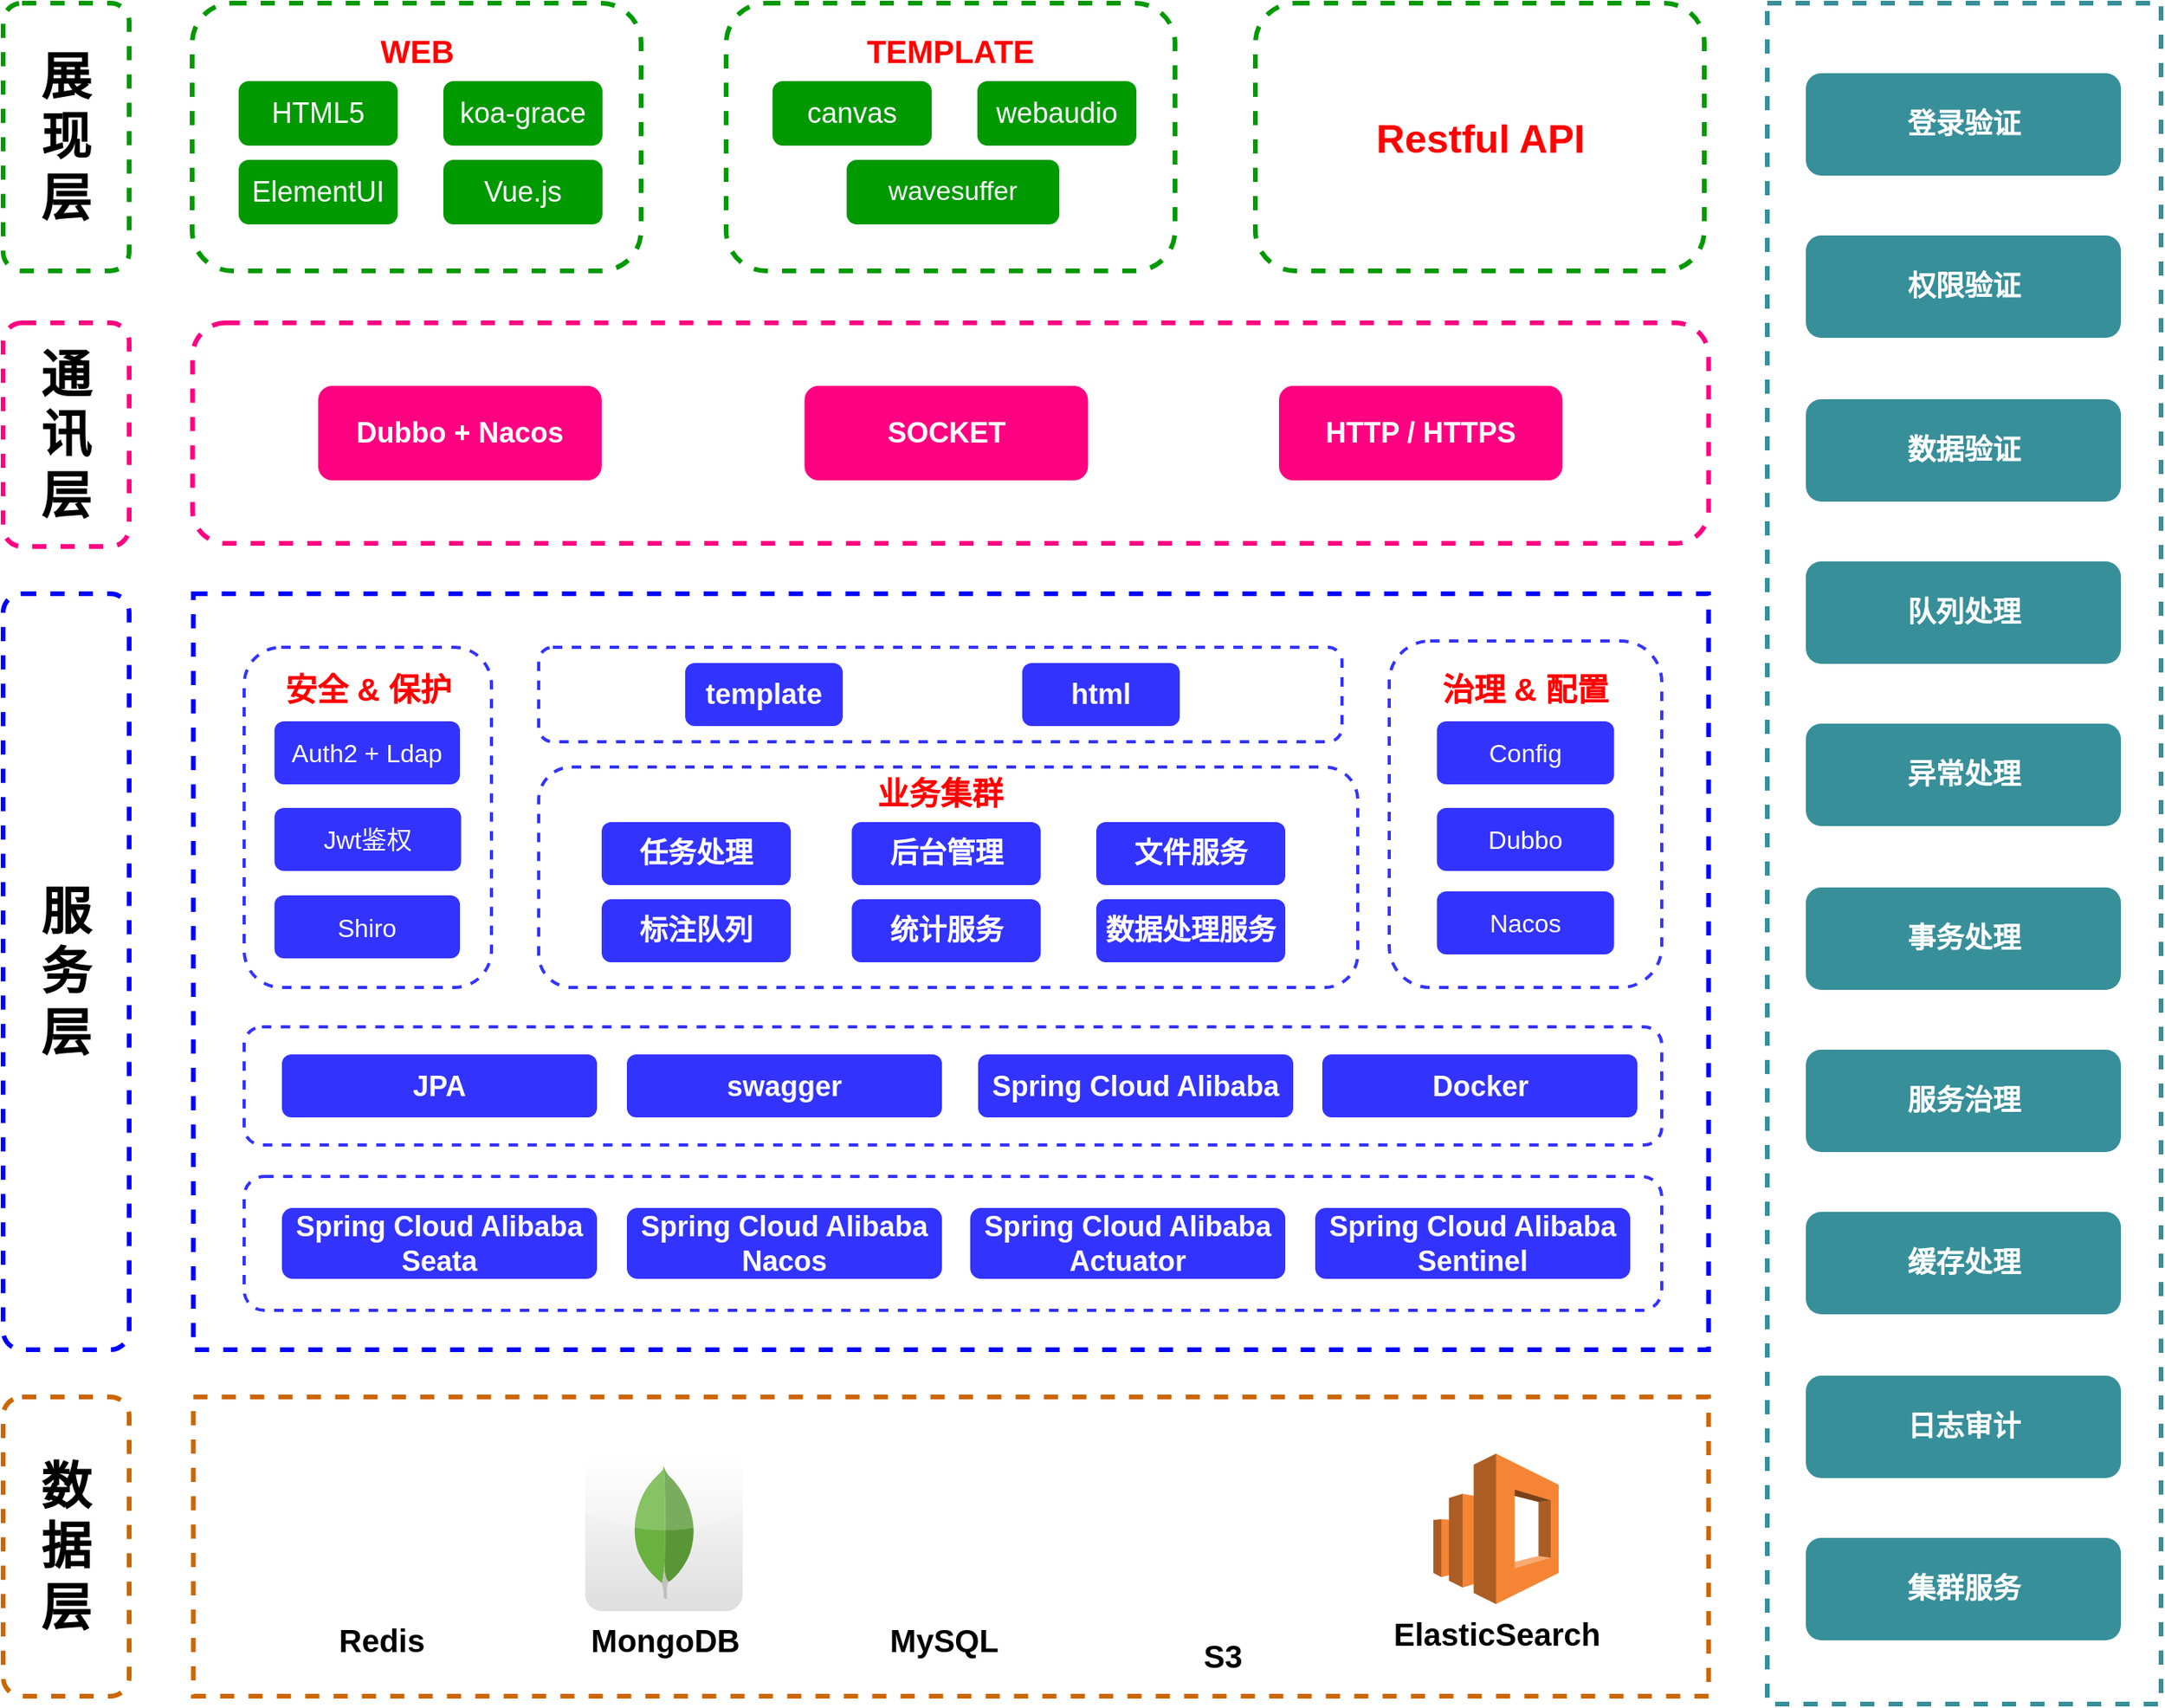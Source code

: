 <mxfile version="14.7.9" type="github">
  <diagram id="VWFQYdNJJLXw5zWF9g6I" name="第 1 页">
    <mxGraphModel dx="1483" dy="747" grid="1" gridSize="10" guides="1" tooltips="1" connect="1" arrows="1" fold="1" page="1" pageScale="1" pageWidth="1169" pageHeight="827" math="0" shadow="0">
      <root>
        <mxCell id="0" />
        <mxCell id="1" parent="0" />
        <mxCell id="Kit9_HDKUx18gntkOTAz-4" value="展&lt;br&gt;现&lt;br&gt;层" style="rounded=1;whiteSpace=wrap;html=1;shadow=0;glass=0;dashed=1;labelBackgroundColor=#FFFFFF;sketch=0;strokeWidth=3;fontSize=32;fillColor=none;strokeColor=#009900;fontStyle=1" parent="1" vertex="1">
          <mxGeometry x="90" y="75" width="80" height="170" as="geometry" />
        </mxCell>
        <mxCell id="PtlmvL8tsxnb0MDoWB0_-4" value="" style="rounded=1;whiteSpace=wrap;html=1;fontSize=15;dashed=1;strokeWidth=3;fillColor=none;strokeColor=#009900;" parent="1" vertex="1">
          <mxGeometry x="210" y="75" width="285" height="170" as="geometry" />
        </mxCell>
        <mxCell id="PtlmvL8tsxnb0MDoWB0_-2" value="WEB" style="text;html=1;strokeColor=none;fillColor=none;align=center;verticalAlign=middle;whiteSpace=wrap;rounded=0;fontSize=20;fontStyle=1;fontColor=#FF0000;" parent="1" vertex="1">
          <mxGeometry x="317.5" y="95" width="70" height="20" as="geometry" />
        </mxCell>
        <mxCell id="PtlmvL8tsxnb0MDoWB0_-3" value="HTML5" style="rounded=1;whiteSpace=wrap;html=1;fontSize=18;fillColor=#009900;fontColor=#FFFFFF;strokeColor=#009900;" parent="1" vertex="1">
          <mxGeometry x="240" y="125" width="100" height="40" as="geometry" />
        </mxCell>
        <mxCell id="PtlmvL8tsxnb0MDoWB0_-5" value="koa-grace" style="rounded=1;whiteSpace=wrap;html=1;fontSize=18;fillColor=#009900;fontColor=#FFFFFF;strokeColor=#009900;" parent="1" vertex="1">
          <mxGeometry x="370" y="125" width="100" height="40" as="geometry" />
        </mxCell>
        <mxCell id="PtlmvL8tsxnb0MDoWB0_-6" value="ElementUI" style="rounded=1;whiteSpace=wrap;html=1;fontSize=18;fillColor=#009900;fontColor=#FFFFFF;strokeColor=#009900;" parent="1" vertex="1">
          <mxGeometry x="240" y="175" width="100" height="40" as="geometry" />
        </mxCell>
        <mxCell id="PtlmvL8tsxnb0MDoWB0_-7" value="Vue.js" style="rounded=1;whiteSpace=wrap;html=1;fontSize=18;fillColor=#009900;fontColor=#FFFFFF;strokeColor=#009900;" parent="1" vertex="1">
          <mxGeometry x="370" y="175" width="100" height="40" as="geometry" />
        </mxCell>
        <mxCell id="PtlmvL8tsxnb0MDoWB0_-8" value="" style="rounded=1;whiteSpace=wrap;html=1;fontSize=15;strokeColor=#009900;strokeWidth=3;dashed=1;" parent="1" vertex="1">
          <mxGeometry x="549" y="75" width="285" height="170" as="geometry" />
        </mxCell>
        <mxCell id="PtlmvL8tsxnb0MDoWB0_-9" value="TEMPLATE" style="text;html=1;strokeColor=none;fillColor=none;align=center;verticalAlign=middle;whiteSpace=wrap;rounded=0;fontSize=20;fontStyle=1;fontColor=#FF0000;" parent="1" vertex="1">
          <mxGeometry x="626" y="95" width="131" height="20" as="geometry" />
        </mxCell>
        <mxCell id="PtlmvL8tsxnb0MDoWB0_-10" value="canvas" style="rounded=1;whiteSpace=wrap;html=1;fontSize=18;fillColor=#009900;fontColor=#FFFFFF;strokeColor=#009900;" parent="1" vertex="1">
          <mxGeometry x="579" y="125" width="100" height="40" as="geometry" />
        </mxCell>
        <mxCell id="PtlmvL8tsxnb0MDoWB0_-11" value="webaudio" style="rounded=1;whiteSpace=wrap;html=1;fontSize=18;fillColor=#009900;fontColor=#FFFFFF;strokeColor=#009900;" parent="1" vertex="1">
          <mxGeometry x="709" y="125" width="100" height="40" as="geometry" />
        </mxCell>
        <mxCell id="PtlmvL8tsxnb0MDoWB0_-12" value="wavesuffer" style="rounded=1;whiteSpace=wrap;html=1;fontSize=17;fillColor=#009900;fontColor=#FFFFFF;strokeColor=#009900;" parent="1" vertex="1">
          <mxGeometry x="626" y="175" width="134" height="40" as="geometry" />
        </mxCell>
        <mxCell id="PtlmvL8tsxnb0MDoWB0_-14" value="" style="rounded=1;whiteSpace=wrap;html=1;fontSize=15;strokeWidth=3;dashed=1;fillColor=none;strokeColor=#009900;labelBackgroundColor=#FFFFFF;" parent="1" vertex="1">
          <mxGeometry x="885" y="75" width="285" height="170" as="geometry" />
        </mxCell>
        <mxCell id="PtlmvL8tsxnb0MDoWB0_-15" value="Restful API" style="text;html=1;strokeColor=none;fillColor=none;align=center;verticalAlign=middle;whiteSpace=wrap;rounded=0;fontSize=25;fontStyle=1;fontColor=#FF0000;" parent="1" vertex="1">
          <mxGeometry x="948.75" y="150" width="157.5" height="20" as="geometry" />
        </mxCell>
        <mxCell id="PtlmvL8tsxnb0MDoWB0_-20" value="" style="rounded=1;whiteSpace=wrap;html=1;fontSize=15;dashed=1;strokeWidth=3;strokeColor=#FF0080;" parent="1" vertex="1">
          <mxGeometry x="210.25" y="278" width="962.5" height="140" as="geometry" />
        </mxCell>
        <mxCell id="PtlmvL8tsxnb0MDoWB0_-21" value="Dubbo + Nacos" style="rounded=1;whiteSpace=wrap;html=1;fontSize=18;fontStyle=1;fillColor=#FF0080;strokeColor=none;fontColor=#FFFFFF;" parent="1" vertex="1">
          <mxGeometry x="290" y="318" width="180" height="60" as="geometry" />
        </mxCell>
        <mxCell id="PtlmvL8tsxnb0MDoWB0_-22" value="SOCKET" style="rounded=1;whiteSpace=wrap;html=1;fontSize=18;fontStyle=1;fillColor=#FF0080;strokeColor=none;fontColor=#FFFFFF;" parent="1" vertex="1">
          <mxGeometry x="598.75" y="318" width="180" height="60" as="geometry" />
        </mxCell>
        <mxCell id="PtlmvL8tsxnb0MDoWB0_-23" value="HTTP / HTTPS" style="rounded=1;whiteSpace=wrap;html=1;fontSize=18;fontStyle=1;fillColor=#FF0080;strokeColor=none;fontColor=#FFFFFF;" parent="1" vertex="1">
          <mxGeometry x="900" y="318" width="180" height="60" as="geometry" />
        </mxCell>
        <mxCell id="PtlmvL8tsxnb0MDoWB0_-27" value="" style="rounded=0;whiteSpace=wrap;fontSize=32;spacing=2;html=1;glass=0;dashed=1;strokeWidth=3;strokeColor=#0000FF;" parent="1" vertex="1">
          <mxGeometry x="210.75" y="450" width="962" height="480" as="geometry" />
        </mxCell>
        <mxCell id="PtlmvL8tsxnb0MDoWB0_-28" value="" style="rounded=1;whiteSpace=wrap;html=1;glass=0;fontSize=32;strokeWidth=2;dashed=1;strokeColor=#3333FF;" parent="1" vertex="1">
          <mxGeometry x="243" y="484" width="157" height="216" as="geometry" />
        </mxCell>
        <mxCell id="PtlmvL8tsxnb0MDoWB0_-29" value="安全 &amp;amp; 保护" style="text;html=1;strokeColor=none;fillColor=none;align=center;verticalAlign=middle;whiteSpace=wrap;rounded=0;fontSize=20;fontStyle=1;fontColor=#FF0000;" parent="1" vertex="1">
          <mxGeometry x="266.5" y="499.5" width="110" height="20" as="geometry" />
        </mxCell>
        <mxCell id="PtlmvL8tsxnb0MDoWB0_-30" value="Auth2 + Ldap" style="rounded=1;whiteSpace=wrap;html=1;fontSize=16;fillColor=#3333FF;strokeColor=none;fontColor=#FFFFFF;" parent="1" vertex="1">
          <mxGeometry x="262.25" y="531" width="117.75" height="40" as="geometry" />
        </mxCell>
        <mxCell id="PtlmvL8tsxnb0MDoWB0_-33" value="" style="rounded=1;whiteSpace=wrap;html=1;glass=0;fontSize=32;strokeWidth=2;dashed=1;strokeColor=#3333FF;" parent="1" vertex="1">
          <mxGeometry x="970" y="480" width="173" height="220" as="geometry" />
        </mxCell>
        <mxCell id="PtlmvL8tsxnb0MDoWB0_-34" value="治理 &amp;amp; 配置" style="text;html=1;strokeColor=none;fillColor=none;align=center;verticalAlign=middle;whiteSpace=wrap;rounded=0;fontSize=20;fontStyle=1;fontColor=#FF0000;" parent="1" vertex="1">
          <mxGeometry x="998" y="499.5" width="117" height="20" as="geometry" />
        </mxCell>
        <mxCell id="PtlmvL8tsxnb0MDoWB0_-35" value="Config" style="rounded=1;whiteSpace=wrap;html=1;fontSize=16;fontColor=#FFFFFF;strokeColor=none;fillColor=#3333FF;" parent="1" vertex="1">
          <mxGeometry x="1000.25" y="531" width="112.5" height="40" as="geometry" />
        </mxCell>
        <mxCell id="PtlmvL8tsxnb0MDoWB0_-36" value="Dubbo" style="rounded=1;whiteSpace=wrap;html=1;fontSize=16;fontColor=#FFFFFF;strokeColor=none;fillColor=#3333FF;" parent="1" vertex="1">
          <mxGeometry x="1000.25" y="586" width="112.5" height="40" as="geometry" />
        </mxCell>
        <mxCell id="PtlmvL8tsxnb0MDoWB0_-37" value="Nacos" style="rounded=1;whiteSpace=wrap;html=1;fontSize=16;fontColor=#FFFFFF;strokeColor=none;fillColor=#3333FF;" parent="1" vertex="1">
          <mxGeometry x="1000.25" y="639" width="112.5" height="40" as="geometry" />
        </mxCell>
        <mxCell id="PtlmvL8tsxnb0MDoWB0_-38" value="Jwt鉴权" style="rounded=1;whiteSpace=wrap;html=1;fontSize=16;fillColor=#3333FF;strokeColor=none;fontColor=#FFFFFF;" parent="1" vertex="1">
          <mxGeometry x="262.25" y="586" width="118.5" height="40" as="geometry" />
        </mxCell>
        <mxCell id="PtlmvL8tsxnb0MDoWB0_-39" value="Shiro" style="rounded=1;whiteSpace=wrap;html=1;fontSize=16;fillColor=#3333FF;strokeColor=none;fontColor=#FFFFFF;" parent="1" vertex="1">
          <mxGeometry x="262.25" y="641.5" width="117.75" height="40" as="geometry" />
        </mxCell>
        <mxCell id="PtlmvL8tsxnb0MDoWB0_-40" value="" style="rounded=1;whiteSpace=wrap;html=1;glass=0;fontSize=32;strokeWidth=2;dashed=1;strokeColor=#3333FF;" parent="1" vertex="1">
          <mxGeometry x="430" y="484" width="510" height="60" as="geometry" />
        </mxCell>
        <mxCell id="PtlmvL8tsxnb0MDoWB0_-41" value="template" style="rounded=1;whiteSpace=wrap;html=1;fontSize=18;fillColor=#3333FF;strokeColor=none;fontStyle=1;fontColor=#FFFFFF;" parent="1" vertex="1">
          <mxGeometry x="523" y="494" width="100" height="40" as="geometry" />
        </mxCell>
        <mxCell id="PtlmvL8tsxnb0MDoWB0_-42" value="html" style="rounded=1;whiteSpace=wrap;html=1;fontSize=18;fillColor=#3333FF;strokeColor=none;fontStyle=1;fontColor=#FFFFFF;" parent="1" vertex="1">
          <mxGeometry x="737" y="494" width="100" height="40" as="geometry" />
        </mxCell>
        <mxCell id="PtlmvL8tsxnb0MDoWB0_-43" value="" style="rounded=1;whiteSpace=wrap;html=1;glass=0;fontSize=32;strokeWidth=2;dashed=1;strokeColor=#3333FF;" parent="1" vertex="1">
          <mxGeometry x="430" y="560" width="520" height="140" as="geometry" />
        </mxCell>
        <mxCell id="PtlmvL8tsxnb0MDoWB0_-44" value="业务集群" style="text;html=1;strokeColor=none;fillColor=none;align=center;verticalAlign=middle;whiteSpace=wrap;rounded=0;fontSize=20;fontStyle=1;fontColor=#FF0000;" parent="1" vertex="1">
          <mxGeometry x="640" y="566" width="90" height="20" as="geometry" />
        </mxCell>
        <mxCell id="PtlmvL8tsxnb0MDoWB0_-45" value="任务处理" style="rounded=1;whiteSpace=wrap;html=1;fontSize=18;fillColor=#3333FF;strokeColor=none;fontStyle=1;fontColor=#FFFFFF;" parent="1" vertex="1">
          <mxGeometry x="470" y="595" width="120" height="40" as="geometry" />
        </mxCell>
        <mxCell id="PtlmvL8tsxnb0MDoWB0_-46" value="后台管理" style="rounded=1;whiteSpace=wrap;html=1;fontSize=18;fillColor=#3333FF;strokeColor=none;fontStyle=1;fontColor=#FFFFFF;" parent="1" vertex="1">
          <mxGeometry x="628.75" y="595" width="120" height="40" as="geometry" />
        </mxCell>
        <mxCell id="PtlmvL8tsxnb0MDoWB0_-47" value="文件服务" style="rounded=1;whiteSpace=wrap;html=1;fontSize=18;fillColor=#3333FF;strokeColor=none;fontStyle=1;fontColor=#FFFFFF;" parent="1" vertex="1">
          <mxGeometry x="784" y="595" width="120" height="40" as="geometry" />
        </mxCell>
        <mxCell id="PtlmvL8tsxnb0MDoWB0_-48" value="标注队列" style="rounded=1;whiteSpace=wrap;html=1;fontSize=18;strokeColor=none;fillColor=#3333FF;fontStyle=1;fontColor=#FFFFFF;" parent="1" vertex="1">
          <mxGeometry x="470" y="644" width="120" height="40" as="geometry" />
        </mxCell>
        <mxCell id="PtlmvL8tsxnb0MDoWB0_-49" value="统计服务" style="rounded=1;whiteSpace=wrap;html=1;fontSize=18;fillColor=#3333FF;strokeColor=none;fontStyle=1;fontColor=#FFFFFF;" parent="1" vertex="1">
          <mxGeometry x="628.75" y="644" width="120" height="40" as="geometry" />
        </mxCell>
        <mxCell id="PtlmvL8tsxnb0MDoWB0_-50" value="数据处理服务" style="rounded=1;whiteSpace=wrap;html=1;fontSize=18;fillColor=#3333FF;strokeColor=none;fontStyle=1;fontColor=#FFFFFF;" parent="1" vertex="1">
          <mxGeometry x="784" y="644" width="120" height="40" as="geometry" />
        </mxCell>
        <mxCell id="PtlmvL8tsxnb0MDoWB0_-51" value="" style="rounded=1;whiteSpace=wrap;html=1;glass=0;fontSize=32;strokeWidth=2;dashed=1;strokeColor=#3333FF;" parent="1" vertex="1">
          <mxGeometry x="243" y="725" width="900" height="75" as="geometry" />
        </mxCell>
        <mxCell id="PtlmvL8tsxnb0MDoWB0_-52" value="JPA" style="rounded=1;whiteSpace=wrap;html=1;fontSize=18;fillColor=#3333FF;strokeColor=none;fontStyle=1;fontColor=#FFFFFF;" parent="1" vertex="1">
          <mxGeometry x="267" y="742.5" width="200" height="40" as="geometry" />
        </mxCell>
        <mxCell id="PtlmvL8tsxnb0MDoWB0_-53" value="swagger" style="rounded=1;whiteSpace=wrap;html=1;fontSize=18;fillColor=#3333FF;strokeColor=none;fontStyle=1;fontColor=#FFFFFF;" parent="1" vertex="1">
          <mxGeometry x="486" y="742.5" width="200" height="40" as="geometry" />
        </mxCell>
        <mxCell id="PtlmvL8tsxnb0MDoWB0_-54" value="Spring Cloud Alibaba" style="rounded=1;whiteSpace=wrap;html=1;fontSize=18;fillColor=#3333FF;strokeColor=none;fontStyle=1;fontColor=#FFFFFF;" parent="1" vertex="1">
          <mxGeometry x="709" y="742.5" width="200" height="40" as="geometry" />
        </mxCell>
        <mxCell id="PtlmvL8tsxnb0MDoWB0_-55" value="Docker" style="rounded=1;whiteSpace=wrap;html=1;fontSize=18;fillColor=#3333FF;strokeColor=none;fontStyle=1;fontColor=#FFFFFF;" parent="1" vertex="1">
          <mxGeometry x="927.5" y="742.5" width="200" height="40" as="geometry" />
        </mxCell>
        <mxCell id="PtlmvL8tsxnb0MDoWB0_-56" value="" style="rounded=1;whiteSpace=wrap;html=1;glass=0;fontSize=32;strokeWidth=2;dashed=1;strokeColor=#3333FF;" parent="1" vertex="1">
          <mxGeometry x="243" y="820" width="900" height="85" as="geometry" />
        </mxCell>
        <mxCell id="PtlmvL8tsxnb0MDoWB0_-57" value="Spring Cloud Alibaba Seata" style="rounded=1;whiteSpace=wrap;html=1;fontSize=18;fillColor=#3333FF;strokeColor=none;fontStyle=1;fontColor=#FFFFFF;" parent="1" vertex="1">
          <mxGeometry x="267" y="840" width="200" height="45" as="geometry" />
        </mxCell>
        <mxCell id="PtlmvL8tsxnb0MDoWB0_-61" value="Spring Cloud Alibaba Nacos" style="rounded=1;whiteSpace=wrap;html=1;fontSize=18;fillColor=#3333FF;strokeColor=none;fontStyle=1;fontColor=#FFFFFF;" parent="1" vertex="1">
          <mxGeometry x="486" y="840" width="200" height="45" as="geometry" />
        </mxCell>
        <mxCell id="PtlmvL8tsxnb0MDoWB0_-62" value="Spring Cloud Alibaba Actuator" style="rounded=1;whiteSpace=wrap;html=1;fontSize=18;fillColor=#3333FF;strokeColor=none;fontStyle=1;fontColor=#FFFFFF;" parent="1" vertex="1">
          <mxGeometry x="704" y="840" width="200" height="45" as="geometry" />
        </mxCell>
        <mxCell id="PtlmvL8tsxnb0MDoWB0_-63" value="Spring Cloud Alibaba Sentinel" style="rounded=1;whiteSpace=wrap;html=1;fontSize=18;fontColor=#FFFFFF;fontStyle=1;strokeColor=none;fillColor=#3333FF;" parent="1" vertex="1">
          <mxGeometry x="923" y="840" width="200" height="45" as="geometry" />
        </mxCell>
        <mxCell id="PtlmvL8tsxnb0MDoWB0_-66" value="" style="rounded=0;whiteSpace=wrap;fontSize=32;spacing=2;html=1;glass=0;strokeWidth=3;dashed=1;strokeColor=#CC6600;shadow=0;sketch=0;" parent="1" vertex="1">
          <mxGeometry x="210.75" y="960" width="962" height="190" as="geometry" />
        </mxCell>
        <mxCell id="PtlmvL8tsxnb0MDoWB0_-67" value="Redis" style="shape=image;html=1;verticalAlign=top;verticalLabelPosition=bottom;labelBackgroundColor=#ffffff;imageAspect=0;aspect=fixed;image=https://cdn4.iconfinder.com/data/icons/redis-2/1451/Untitled-2-128.png;rounded=0;glass=0;fontSize=20;fontStyle=1" parent="1" vertex="1">
          <mxGeometry x="279.5" y="996" width="100" height="100" as="geometry" />
        </mxCell>
        <mxCell id="PtlmvL8tsxnb0MDoWB0_-68" value="MongoDB" style="dashed=0;outlineConnect=0;html=1;align=center;labelPosition=center;verticalLabelPosition=bottom;verticalAlign=top;shape=mxgraph.webicons.mongodb;gradientColor=#DFDEDE;rounded=0;glass=0;fontSize=20;fontStyle=1" parent="1" vertex="1">
          <mxGeometry x="459.5" y="996" width="100" height="100" as="geometry" />
        </mxCell>
        <mxCell id="PtlmvL8tsxnb0MDoWB0_-69" value="&lt;font style=&quot;font-size: 20px&quot;&gt;&lt;b&gt;MySQL&lt;/b&gt;&lt;/font&gt;" style="shape=image;html=1;verticalAlign=top;verticalLabelPosition=bottom;labelBackgroundColor=#ffffff;imageAspect=0;aspect=fixed;image=https://cdn4.iconfinder.com/data/icons/logos-3/181/MySQL-128.png;rounded=0;glass=0;fontSize=15;" parent="1" vertex="1">
          <mxGeometry x="636.5" y="996" width="100" height="100" as="geometry" />
        </mxCell>
        <mxCell id="PtlmvL8tsxnb0MDoWB0_-74" value="" style="rounded=0;whiteSpace=wrap;html=1;glass=0;fontSize=15;fontColor=#66FF66;strokeWidth=3;dashed=1;fillColor=none;strokeColor=#378F99;" parent="1" vertex="1">
          <mxGeometry x="1210" y="75" width="250" height="1080" as="geometry" />
        </mxCell>
        <mxCell id="PtlmvL8tsxnb0MDoWB0_-76" value="登录验证" style="rounded=1;whiteSpace=wrap;html=1;glass=0;fontSize=18;fontStyle=1;strokeColor=none;fontColor=#FFFFFF;fillColor=#378F99;" parent="1" vertex="1">
          <mxGeometry x="1234.5" y="119.5" width="200" height="65" as="geometry" />
        </mxCell>
        <mxCell id="PtlmvL8tsxnb0MDoWB0_-77" value="权限验证" style="rounded=1;whiteSpace=wrap;html=1;glass=0;fontSize=18;fontStyle=1;strokeColor=none;fontColor=#FFFFFF;fillColor=#378F99;" parent="1" vertex="1">
          <mxGeometry x="1234.5" y="222.5" width="200" height="65" as="geometry" />
        </mxCell>
        <mxCell id="PtlmvL8tsxnb0MDoWB0_-78" value="数据验证" style="rounded=1;whiteSpace=wrap;html=1;glass=0;fontSize=18;fontStyle=1;strokeColor=none;fontColor=#FFFFFF;fillColor=#378F99;" parent="1" vertex="1">
          <mxGeometry x="1234.5" y="326.5" width="200" height="65" as="geometry" />
        </mxCell>
        <mxCell id="PtlmvL8tsxnb0MDoWB0_-79" value="队列处理" style="rounded=1;whiteSpace=wrap;html=1;glass=0;fontSize=18;fontStyle=1;strokeColor=none;fontColor=#FFFFFF;fillColor=#378F99;" parent="1" vertex="1">
          <mxGeometry x="1234.5" y="429.5" width="200" height="65" as="geometry" />
        </mxCell>
        <mxCell id="PtlmvL8tsxnb0MDoWB0_-80" value="异常处理" style="rounded=1;whiteSpace=wrap;html=1;glass=0;fontSize=18;fontStyle=1;strokeColor=none;fontColor=#FFFFFF;fillColor=#378F99;" parent="1" vertex="1">
          <mxGeometry x="1234.5" y="532.5" width="200" height="65" as="geometry" />
        </mxCell>
        <mxCell id="PtlmvL8tsxnb0MDoWB0_-81" value="事务处理" style="rounded=1;whiteSpace=wrap;html=1;glass=0;fontSize=18;fontStyle=1;strokeColor=none;fontColor=#FFFFFF;fillColor=#378F99;" parent="1" vertex="1">
          <mxGeometry x="1234.5" y="636.5" width="200" height="65" as="geometry" />
        </mxCell>
        <mxCell id="PtlmvL8tsxnb0MDoWB0_-82" value="服务治理" style="rounded=1;whiteSpace=wrap;html=1;glass=0;fontSize=18;fontStyle=1;strokeColor=none;fontColor=#FFFFFF;fillColor=#378F99;" parent="1" vertex="1">
          <mxGeometry x="1234.5" y="739.5" width="200" height="65" as="geometry" />
        </mxCell>
        <mxCell id="PtlmvL8tsxnb0MDoWB0_-83" value="缓存处理" style="rounded=1;whiteSpace=wrap;html=1;glass=0;fontSize=18;fontStyle=1;strokeColor=none;fontColor=#FFFFFF;fillColor=#378F99;" parent="1" vertex="1">
          <mxGeometry x="1234.5" y="842.5" width="200" height="65" as="geometry" />
        </mxCell>
        <mxCell id="PtlmvL8tsxnb0MDoWB0_-84" value="日志审计" style="rounded=1;whiteSpace=wrap;html=1;glass=0;fontSize=18;fontStyle=1;strokeColor=none;fontColor=#FFFFFF;fillColor=#378F99;" parent="1" vertex="1">
          <mxGeometry x="1234.5" y="946.5" width="200" height="65" as="geometry" />
        </mxCell>
        <mxCell id="PtlmvL8tsxnb0MDoWB0_-85" value="集群服务" style="rounded=1;whiteSpace=wrap;html=1;glass=0;fontSize=18;fontStyle=1;strokeColor=none;fontColor=#FFFFFF;fillColor=#378F99;" parent="1" vertex="1">
          <mxGeometry x="1234.5" y="1049.5" width="200" height="65" as="geometry" />
        </mxCell>
        <mxCell id="Kit9_HDKUx18gntkOTAz-5" value="通&lt;br&gt;讯&lt;br&gt;层" style="rounded=1;whiteSpace=wrap;html=1;shadow=0;glass=0;dashed=1;labelBackgroundColor=#FFFFFF;sketch=0;strokeWidth=3;fontSize=32;fillColor=none;fontStyle=1;strokeColor=#FF0080;" parent="1" vertex="1">
          <mxGeometry x="90" y="278" width="80" height="142" as="geometry" />
        </mxCell>
        <mxCell id="Kit9_HDKUx18gntkOTAz-6" value="服&lt;br&gt;务&lt;br&gt;层" style="rounded=1;whiteSpace=wrap;html=1;shadow=0;glass=0;dashed=1;labelBackgroundColor=#FFFFFF;sketch=0;strokeWidth=3;fontSize=32;fillColor=none;fontStyle=1;strokeColor=#0000FF;" parent="1" vertex="1">
          <mxGeometry x="90" y="450" width="80" height="480" as="geometry" />
        </mxCell>
        <mxCell id="Kit9_HDKUx18gntkOTAz-7" value="数&lt;br&gt;据&lt;br&gt;层" style="rounded=1;whiteSpace=wrap;html=1;shadow=0;glass=0;dashed=1;labelBackgroundColor=#FFFFFF;sketch=0;strokeWidth=3;fontSize=32;fillColor=none;fontStyle=1;strokeColor=#CC6600;" parent="1" vertex="1">
          <mxGeometry x="90" y="960" width="80" height="190" as="geometry" />
        </mxCell>
        <mxCell id="oi4o9m4IFKPPmkPt2VBu-1" value="&lt;font style=&quot;font-size: 20px&quot;&gt;&lt;b&gt;S3&lt;/b&gt;&lt;/font&gt;" style="shape=image;html=1;verticalAlign=top;verticalLabelPosition=bottom;labelBackgroundColor=#ffffff;imageAspect=0;aspect=fixed;image=https://cdn2.iconfinder.com/data/icons/amazon-aws-stencils/100/Storage__Content_Delivery_Amazon_S3_Bucket-128.png" vertex="1" parent="1">
          <mxGeometry x="809" y="996" width="110" height="110" as="geometry" />
        </mxCell>
        <mxCell id="oi4o9m4IFKPPmkPt2VBu-4" value="&lt;font style=&quot;font-size: 20px&quot;&gt;&lt;b&gt;ElasticSearch&lt;/b&gt;&lt;/font&gt;" style="outlineConnect=0;dashed=0;verticalLabelPosition=bottom;verticalAlign=top;align=center;html=1;shape=mxgraph.aws3.elasticsearch_service;fillColor=#F58534;gradientColor=none;" vertex="1" parent="1">
          <mxGeometry x="998" y="996" width="79.58" height="95.5" as="geometry" />
        </mxCell>
      </root>
    </mxGraphModel>
  </diagram>
</mxfile>
